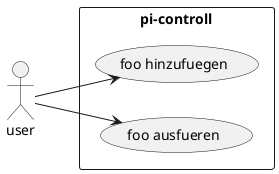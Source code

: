 @startuml
skinparam packageStyle rectangle
left to right direction

actor user

rectangle pi-controll {
  user --> (foo hinzufuegen)
  user --> (foo ausfueren)
}
@enduml
